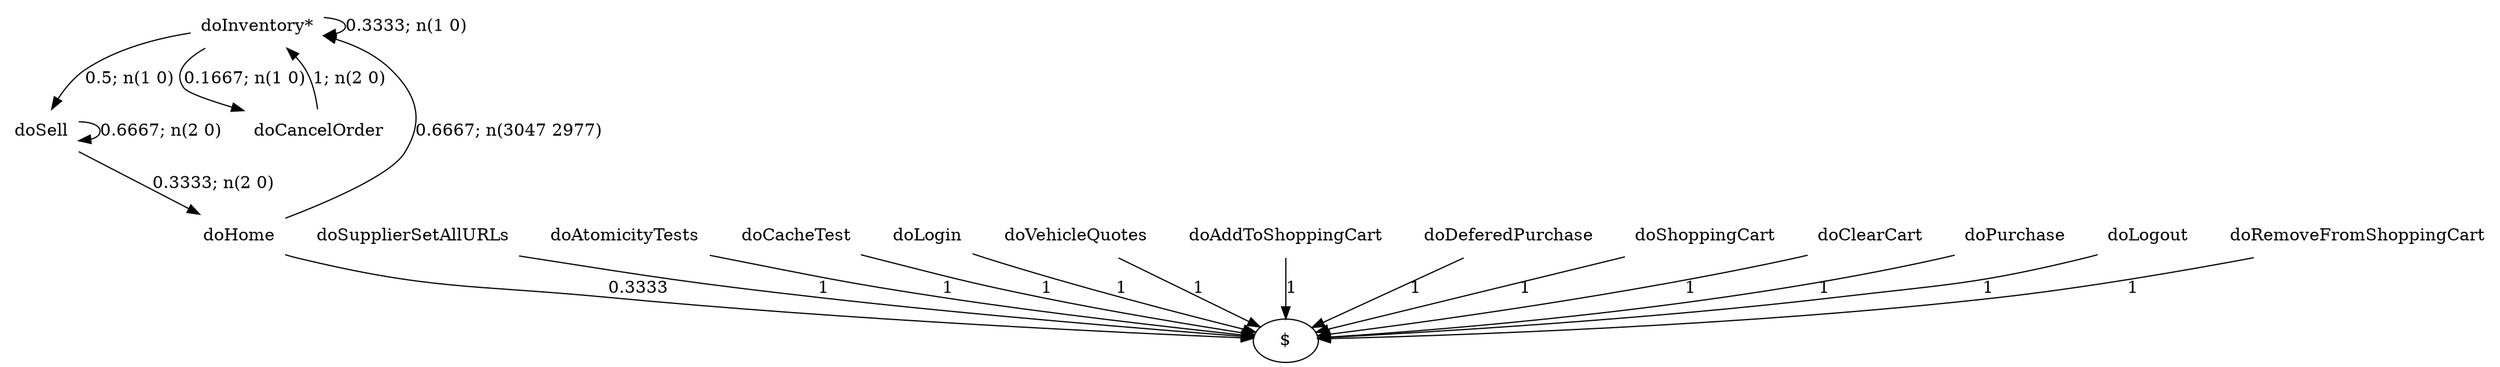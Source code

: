 digraph G {"doInventory*" [label="doInventory*",shape=none];"doSupplierSetAllURLs" [label="doSupplierSetAllURLs",shape=none];"doAtomicityTests" [label="doAtomicityTests",shape=none];"doCacheTest" [label="doCacheTest",shape=none];"doLogin" [label="doLogin",shape=none];"doVehicleQuotes" [label="doVehicleQuotes",shape=none];"doAddToShoppingCart" [label="doAddToShoppingCart",shape=none];"doDeferedPurchase" [label="doDeferedPurchase",shape=none];"doHome" [label="doHome",shape=none];"doShoppingCart" [label="doShoppingCart",shape=none];"doClearCart" [label="doClearCart",shape=none];"doPurchase" [label="doPurchase",shape=none];"doSell" [label="doSell",shape=none];"doLogout" [label="doLogout",shape=none];"doCancelOrder" [label="doCancelOrder",shape=none];"doRemoveFromShoppingCart" [label="doRemoveFromShoppingCart",shape=none];"doInventory*"->"doInventory*" [style=solid,label="0.3333; n(1 0)"];"doInventory*"->"doSell" [style=solid,label="0.5; n(1 0)"];"doInventory*"->"doCancelOrder" [style=solid,label="0.1667; n(1 0)"];"doSupplierSetAllURLs"->"$" [style=solid,label="1"];"doAtomicityTests"->"$" [style=solid,label="1"];"doCacheTest"->"$" [style=solid,label="1"];"doLogin"->"$" [style=solid,label="1"];"doVehicleQuotes"->"$" [style=solid,label="1"];"doAddToShoppingCart"->"$" [style=solid,label="1"];"doDeferedPurchase"->"$" [style=solid,label="1"];"doHome"->"doInventory*" [style=solid,label="0.6667; n(3047 2977)"];"doHome"->"$" [style=solid,label="0.3333"];"doShoppingCart"->"$" [style=solid,label="1"];"doClearCart"->"$" [style=solid,label="1"];"doPurchase"->"$" [style=solid,label="1"];"doSell"->"doHome" [style=solid,label="0.3333; n(2 0)"];"doSell"->"doSell" [style=solid,label="0.6667; n(2 0)"];"doLogout"->"$" [style=solid,label="1"];"doCancelOrder"->"doInventory*" [style=solid,label="1; n(2 0)"];"doRemoveFromShoppingCart"->"$" [style=solid,label="1"];}